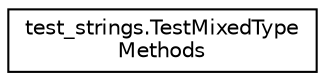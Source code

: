 digraph "Graphical Class Hierarchy"
{
 // LATEX_PDF_SIZE
  edge [fontname="Helvetica",fontsize="10",labelfontname="Helvetica",labelfontsize="10"];
  node [fontname="Helvetica",fontsize="10",shape=record];
  rankdir="LR";
  Node0 [label="test_strings.TestMixedType\lMethods",height=0.2,width=0.4,color="black", fillcolor="white", style="filled",URL="$classtest__strings_1_1TestMixedTypeMethods.html",tooltip=" "];
}
